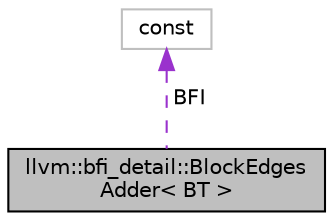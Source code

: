 digraph "llvm::bfi_detail::BlockEdgesAdder&lt; BT &gt;"
{
 // LATEX_PDF_SIZE
  bgcolor="transparent";
  edge [fontname="Helvetica",fontsize="10",labelfontname="Helvetica",labelfontsize="10"];
  node [fontname="Helvetica",fontsize="10",shape=record];
  Node1 [label="llvm::bfi_detail::BlockEdges\lAdder\< BT \>",height=0.2,width=0.4,color="black", fillcolor="grey75", style="filled", fontcolor="black",tooltip=" "];
  Node2 -> Node1 [dir="back",color="darkorchid3",fontsize="10",style="dashed",label=" BFI" ,fontname="Helvetica"];
  Node2 [label="const",height=0.2,width=0.4,color="grey75",tooltip=" "];
}
